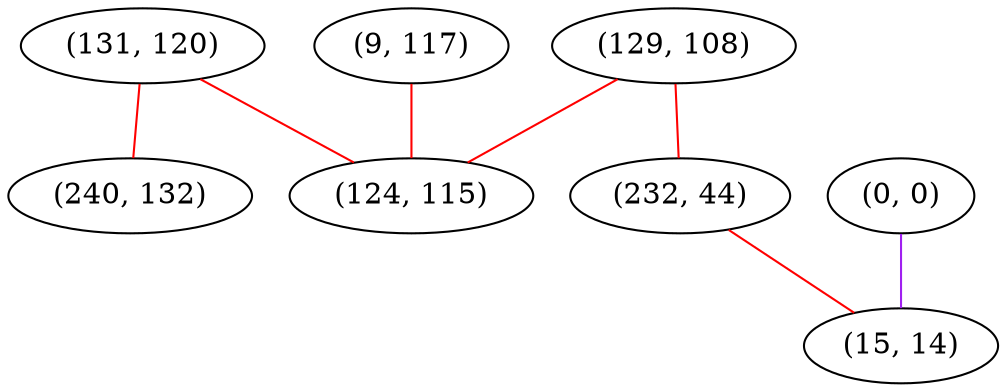 graph "" {
"(131, 120)";
"(0, 0)";
"(129, 108)";
"(232, 44)";
"(9, 117)";
"(240, 132)";
"(15, 14)";
"(124, 115)";
"(131, 120)" -- "(124, 115)"  [color=red, key=0, weight=1];
"(131, 120)" -- "(240, 132)"  [color=red, key=0, weight=1];
"(0, 0)" -- "(15, 14)"  [color=purple, key=0, weight=4];
"(129, 108)" -- "(124, 115)"  [color=red, key=0, weight=1];
"(129, 108)" -- "(232, 44)"  [color=red, key=0, weight=1];
"(232, 44)" -- "(15, 14)"  [color=red, key=0, weight=1];
"(9, 117)" -- "(124, 115)"  [color=red, key=0, weight=1];
}
